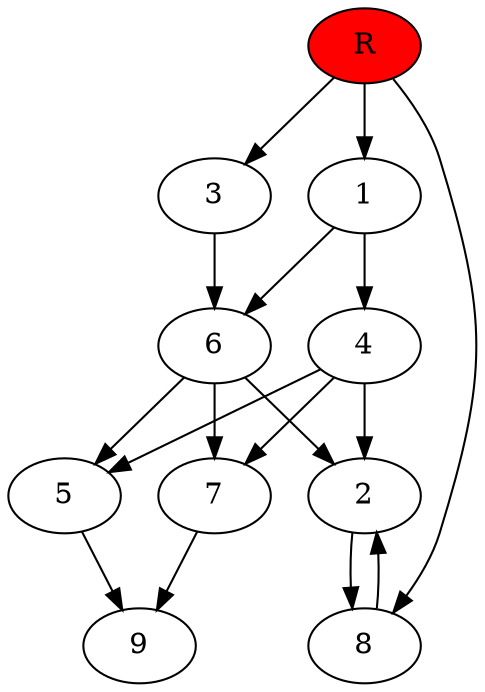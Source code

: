 digraph prb166 {
	1
	2
	3
	4
	5
	6
	7
	8
	R [fillcolor="#ff0000" style=filled]
	1 -> 4
	1 -> 6
	2 -> 8
	3 -> 6
	4 -> 2
	4 -> 5
	4 -> 7
	5 -> 9
	6 -> 2
	6 -> 5
	6 -> 7
	7 -> 9
	8 -> 2
	R -> 1
	R -> 3
	R -> 8
}

